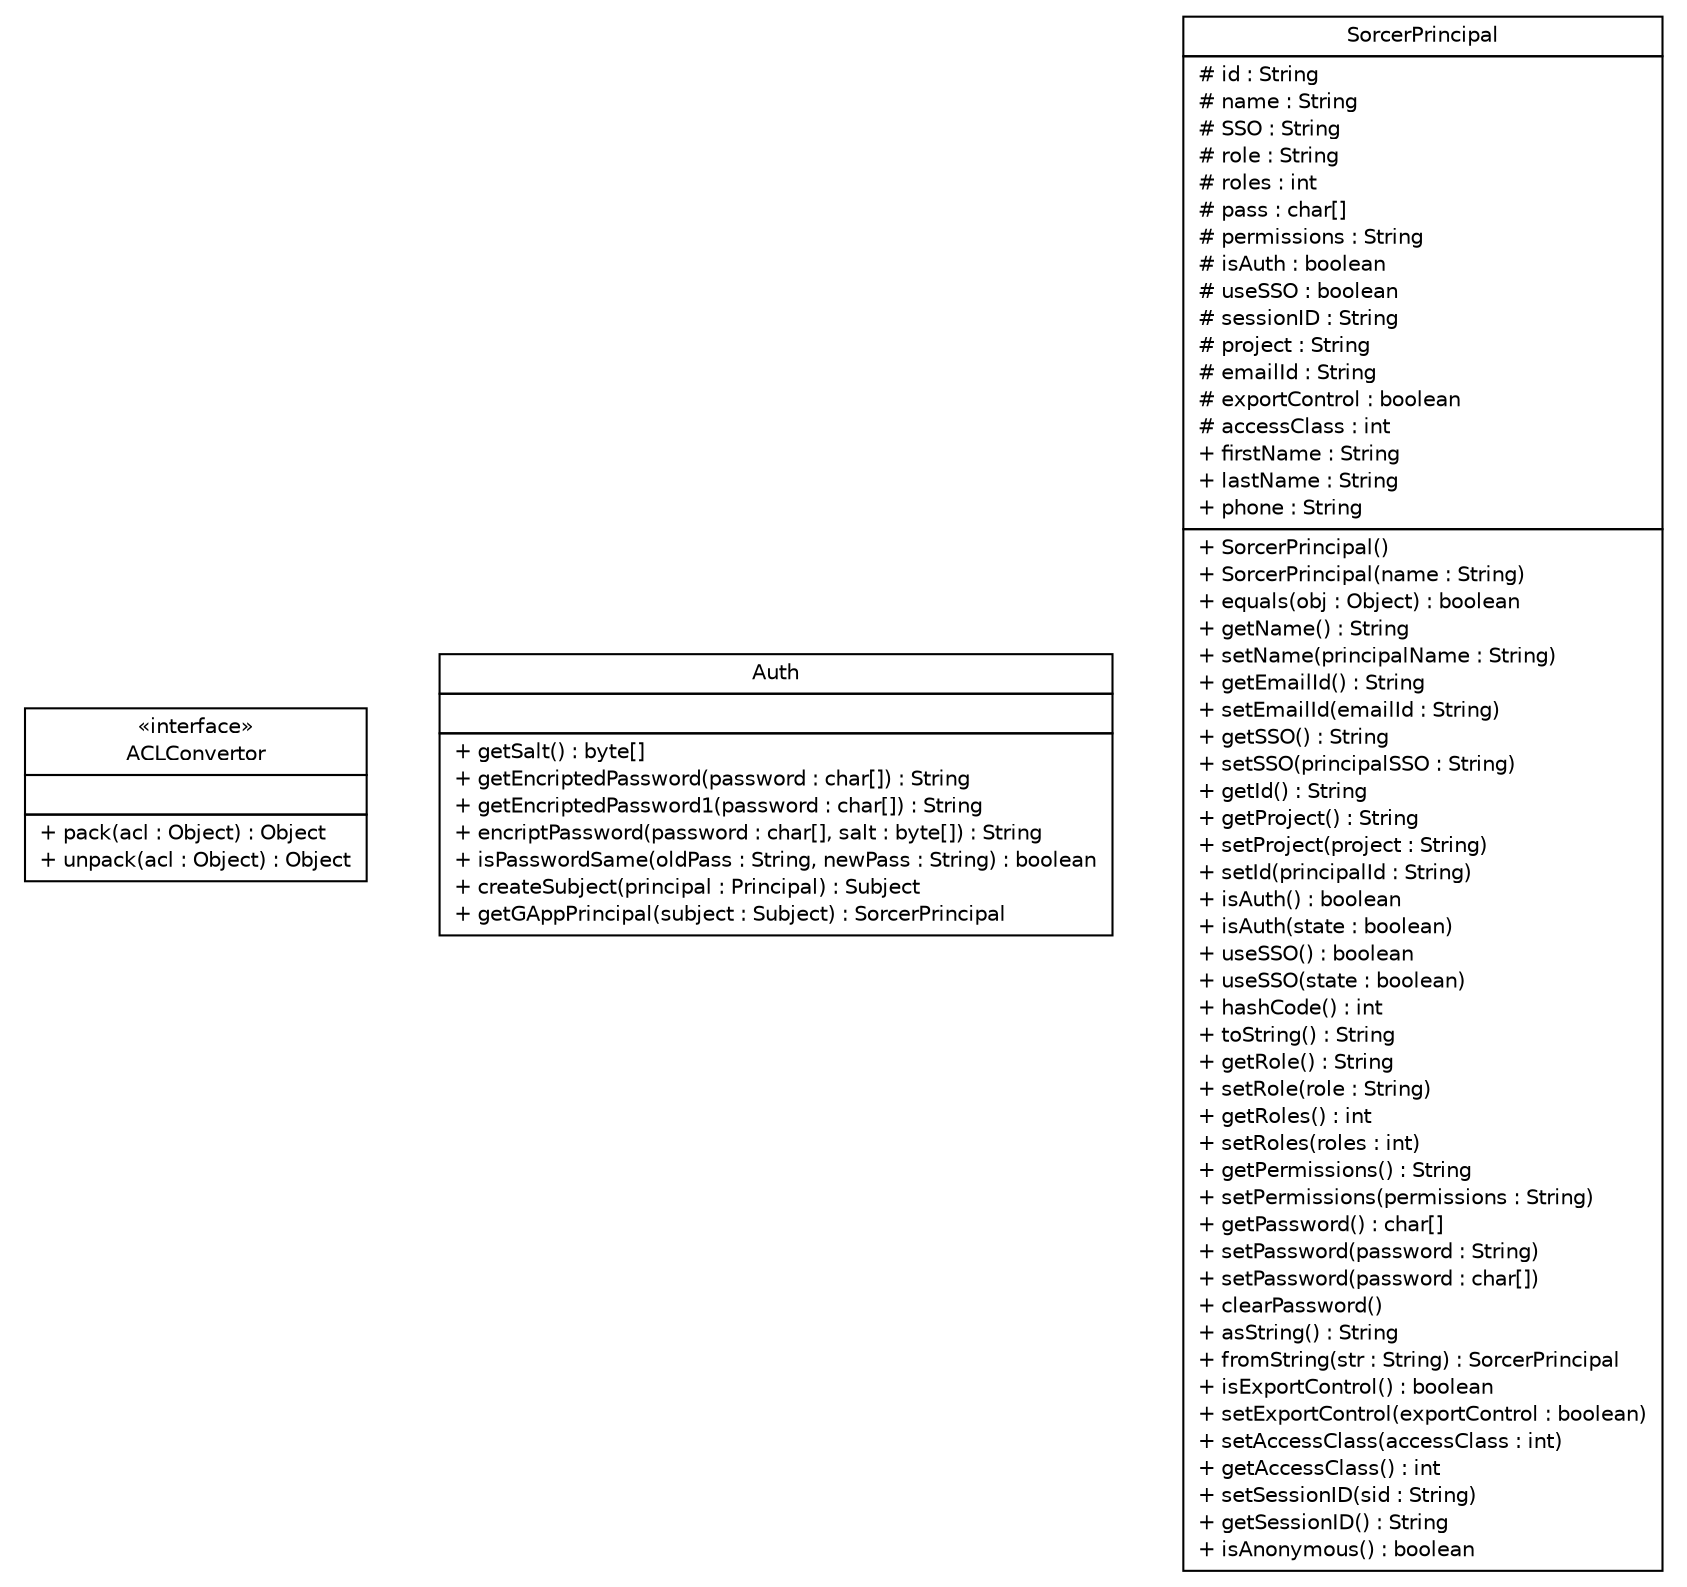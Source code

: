 #!/usr/local/bin/dot
#
# Class diagram 
# Generated by UMLGraph version R5_6 (http://www.umlgraph.org/)
#

digraph G {
	edge [fontname="Helvetica",fontsize=10,labelfontname="Helvetica",labelfontsize=10];
	node [fontname="Helvetica",fontsize=10,shape=plaintext];
	nodesep=0.25;
	ranksep=0.5;
	// sorcer.security.util.ACLConvertor
	c22164 [label=<<table title="sorcer.security.util.ACLConvertor" border="0" cellborder="1" cellspacing="0" cellpadding="2" port="p" href="./ACLConvertor.html">
		<tr><td><table border="0" cellspacing="0" cellpadding="1">
<tr><td align="center" balign="center"> &#171;interface&#187; </td></tr>
<tr><td align="center" balign="center"> ACLConvertor </td></tr>
		</table></td></tr>
		<tr><td><table border="0" cellspacing="0" cellpadding="1">
<tr><td align="left" balign="left">  </td></tr>
		</table></td></tr>
		<tr><td><table border="0" cellspacing="0" cellpadding="1">
<tr><td align="left" balign="left"> + pack(acl : Object) : Object </td></tr>
<tr><td align="left" balign="left"> + unpack(acl : Object) : Object </td></tr>
		</table></td></tr>
		</table>>, URL="./ACLConvertor.html", fontname="Helvetica", fontcolor="black", fontsize=10.0];
	// sorcer.security.util.Auth
	c22165 [label=<<table title="sorcer.security.util.Auth" border="0" cellborder="1" cellspacing="0" cellpadding="2" port="p" href="./Auth.html">
		<tr><td><table border="0" cellspacing="0" cellpadding="1">
<tr><td align="center" balign="center"> Auth </td></tr>
		</table></td></tr>
		<tr><td><table border="0" cellspacing="0" cellpadding="1">
<tr><td align="left" balign="left">  </td></tr>
		</table></td></tr>
		<tr><td><table border="0" cellspacing="0" cellpadding="1">
<tr><td align="left" balign="left"> + getSalt() : byte[] </td></tr>
<tr><td align="left" balign="left"> + getEncriptedPassword(password : char[]) : String </td></tr>
<tr><td align="left" balign="left"> + getEncriptedPassword1(password : char[]) : String </td></tr>
<tr><td align="left" balign="left"> + encriptPassword(password : char[], salt : byte[]) : String </td></tr>
<tr><td align="left" balign="left"> + isPasswordSame(oldPass : String, newPass : String) : boolean </td></tr>
<tr><td align="left" balign="left"> + createSubject(principal : Principal) : Subject </td></tr>
<tr><td align="left" balign="left"> + getGAppPrincipal(subject : Subject) : SorcerPrincipal </td></tr>
		</table></td></tr>
		</table>>, URL="./Auth.html", fontname="Helvetica", fontcolor="black", fontsize=10.0];
	// sorcer.security.util.SorcerPrincipal
	c22166 [label=<<table title="sorcer.security.util.SorcerPrincipal" border="0" cellborder="1" cellspacing="0" cellpadding="2" port="p" href="./SorcerPrincipal.html">
		<tr><td><table border="0" cellspacing="0" cellpadding="1">
<tr><td align="center" balign="center"> SorcerPrincipal </td></tr>
		</table></td></tr>
		<tr><td><table border="0" cellspacing="0" cellpadding="1">
<tr><td align="left" balign="left"> # id : String </td></tr>
<tr><td align="left" balign="left"> # name : String </td></tr>
<tr><td align="left" balign="left"> # SSO : String </td></tr>
<tr><td align="left" balign="left"> # role : String </td></tr>
<tr><td align="left" balign="left"> # roles : int </td></tr>
<tr><td align="left" balign="left"> # pass : char[] </td></tr>
<tr><td align="left" balign="left"> # permissions : String </td></tr>
<tr><td align="left" balign="left"> # isAuth : boolean </td></tr>
<tr><td align="left" balign="left"> # useSSO : boolean </td></tr>
<tr><td align="left" balign="left"> # sessionID : String </td></tr>
<tr><td align="left" balign="left"> # project : String </td></tr>
<tr><td align="left" balign="left"> # emailId : String </td></tr>
<tr><td align="left" balign="left"> # exportControl : boolean </td></tr>
<tr><td align="left" balign="left"> # accessClass : int </td></tr>
<tr><td align="left" balign="left"> + firstName : String </td></tr>
<tr><td align="left" balign="left"> + lastName : String </td></tr>
<tr><td align="left" balign="left"> + phone : String </td></tr>
		</table></td></tr>
		<tr><td><table border="0" cellspacing="0" cellpadding="1">
<tr><td align="left" balign="left"> + SorcerPrincipal() </td></tr>
<tr><td align="left" balign="left"> + SorcerPrincipal(name : String) </td></tr>
<tr><td align="left" balign="left"> + equals(obj : Object) : boolean </td></tr>
<tr><td align="left" balign="left"> + getName() : String </td></tr>
<tr><td align="left" balign="left"> + setName(principalName : String) </td></tr>
<tr><td align="left" balign="left"> + getEmailId() : String </td></tr>
<tr><td align="left" balign="left"> + setEmailId(emailId : String) </td></tr>
<tr><td align="left" balign="left"> + getSSO() : String </td></tr>
<tr><td align="left" balign="left"> + setSSO(principalSSO : String) </td></tr>
<tr><td align="left" balign="left"> + getId() : String </td></tr>
<tr><td align="left" balign="left"> + getProject() : String </td></tr>
<tr><td align="left" balign="left"> + setProject(project : String) </td></tr>
<tr><td align="left" balign="left"> + setId(principalId : String) </td></tr>
<tr><td align="left" balign="left"> + isAuth() : boolean </td></tr>
<tr><td align="left" balign="left"> + isAuth(state : boolean) </td></tr>
<tr><td align="left" balign="left"> + useSSO() : boolean </td></tr>
<tr><td align="left" balign="left"> + useSSO(state : boolean) </td></tr>
<tr><td align="left" balign="left"> + hashCode() : int </td></tr>
<tr><td align="left" balign="left"> + toString() : String </td></tr>
<tr><td align="left" balign="left"> + getRole() : String </td></tr>
<tr><td align="left" balign="left"> + setRole(role : String) </td></tr>
<tr><td align="left" balign="left"> + getRoles() : int </td></tr>
<tr><td align="left" balign="left"> + setRoles(roles : int) </td></tr>
<tr><td align="left" balign="left"> + getPermissions() : String </td></tr>
<tr><td align="left" balign="left"> + setPermissions(permissions : String) </td></tr>
<tr><td align="left" balign="left"> + getPassword() : char[] </td></tr>
<tr><td align="left" balign="left"> + setPassword(password : String) </td></tr>
<tr><td align="left" balign="left"> + setPassword(password : char[]) </td></tr>
<tr><td align="left" balign="left"> + clearPassword() </td></tr>
<tr><td align="left" balign="left"> + asString() : String </td></tr>
<tr><td align="left" balign="left"> + fromString(str : String) : SorcerPrincipal </td></tr>
<tr><td align="left" balign="left"> + isExportControl() : boolean </td></tr>
<tr><td align="left" balign="left"> + setExportControl(exportControl : boolean) </td></tr>
<tr><td align="left" balign="left"> + setAccessClass(accessClass : int) </td></tr>
<tr><td align="left" balign="left"> + getAccessClass() : int </td></tr>
<tr><td align="left" balign="left"> + setSessionID(sid : String) </td></tr>
<tr><td align="left" balign="left"> + getSessionID() : String </td></tr>
<tr><td align="left" balign="left"> + isAnonymous() : boolean </td></tr>
		</table></td></tr>
		</table>>, URL="./SorcerPrincipal.html", fontname="Helvetica", fontcolor="black", fontsize=10.0];
}

